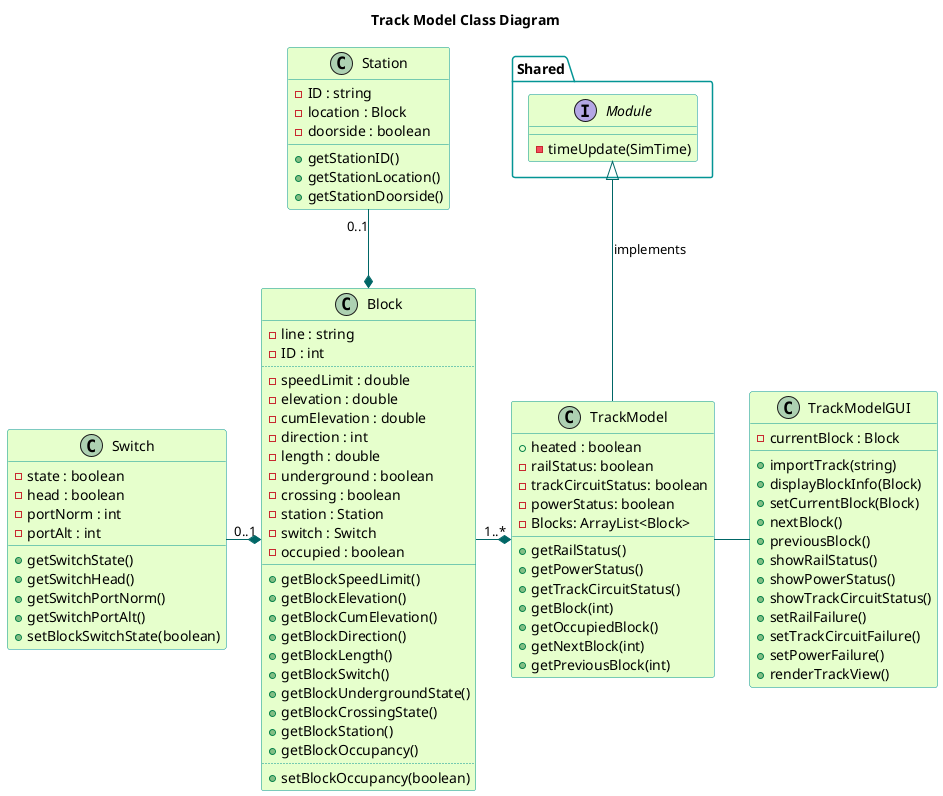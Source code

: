 @startuml

title Track Model Class Diagram
'skinparam backgroundColor transparent'
skinparam classBackgroundColor #e6ffcc
skinparam classBorderColor 	#049595
skinparam packageBorderCOlor  #049595
skinparam arrowColor #006666

package "Shared"{
    interface Module{
        -timeUpdate(SimTime)
    }
}

class TrackModel {
    +heated : boolean
    -railStatus: boolean
    -trackCircuitStatus: boolean
    -powerStatus: boolean
    -Blocks: ArrayList<Block>
    +getRailStatus()
    +getPowerStatus()
    +getTrackCircuitStatus()
    +getBlock(int)
    +getOccupiedBlock()
    +getNextBlock(int)
    +getPreviousBlock(int)
}

class Block {
    -line : string
    -ID : int
    ..
    -speedLimit : double
    -elevation : double
    -cumElevation : double
    -direction : int
    -length : double
    -underground : boolean
    -crossing : boolean
    -station : Station
    -switch : Switch
    -occupied : boolean
    __
    +getBlockSpeedLimit()
    +getBlockElevation()
    +getBlockCumElevation()
    +getBlockDirection()
    +getBlockLength()
    +getBlockSwitch()
    +getBlockUndergroundState()
    +getBlockCrossingState()
    +getBlockStation()
    +getBlockOccupancy()
    ..
    +setBlockOccupancy(boolean)
}

class Switch{
    -state : boolean
    -head : boolean
    -portNorm : int
    -portAlt : int
    +getSwitchState()
    +getSwitchHead()
    +getSwitchPortNorm()
    +getSwitchPortAlt()
    +setBlockSwitchState(boolean)
}

class Station{
    -ID : string
    -location : Block
    -doorside : boolean
    +getStationID()
    +getStationLocation()
    +getStationDoorside()
}

class TrackModelGUI{
    -currentBlock : Block
    +importTrack(string)
    +displayBlockInfo(Block)    
    +setCurrentBlock(Block)
    +nextBlock()
    +previousBlock()
    +showRailStatus()
    +showPowerStatus()
    +showTrackCircuitStatus()
    +setRailFailure()
    +setTrackCircuitFailure()
    +setPowerFailure()
    +renderTrackView()
}

Module <|-- TrackModel : implements
TrackModel - TrackModelGUI
Block "1..*"-* TrackModel
Switch "0..1"-* Block
Station "0..1"--* Block

@enduml